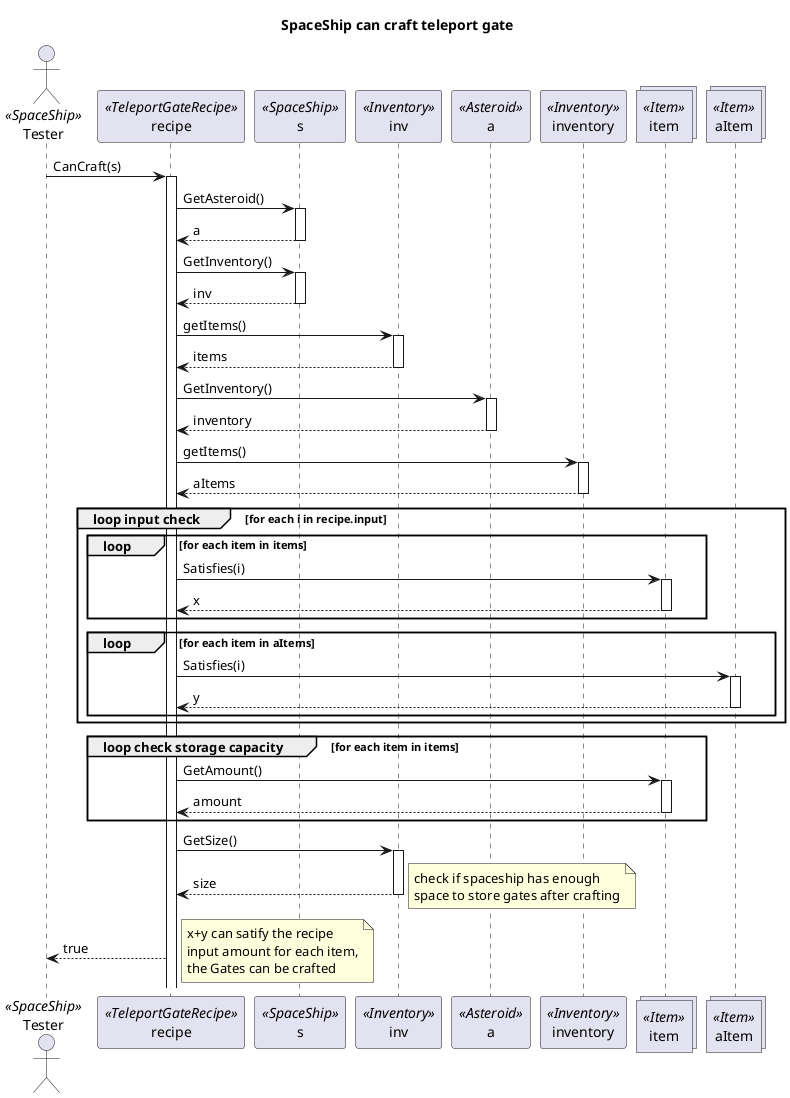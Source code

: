 @startuml
actor Tester as Tester <<SpaceShip>>
participant recipe as recipe <<TeleportGateRecipe>>
participant s as s <<SpaceShip>>
participant inv as inv <<Inventory>>
participant a as a <<Asteroid>>
participant inventory as inventory <<Inventory>>
collections item as item <<Item>>
collections aItem as aItem <<Item>>

title SpaceShip can craft teleport gate

Tester-> recipe++: CanCraft(s)
recipe -> s++: GetAsteroid()

s --> recipe--: a
recipe -> s++: GetInventory()

s --> recipe--: inv

recipe -> inv++: getItems()
inv --> recipe--: items

recipe -> a++: GetInventory()
a --> recipe--: inventory

recipe -> inventory++: getItems()
inventory --> recipe--: aItems

group loop input check[for each i in recipe.input]

    group loop [for each item in items]
        recipe -> item++: Satisfies(i)
        item --> recipe--: x
    end

    group loop [for each item in aItems]
        recipe -> aItem++: Satisfies(i)
        aItem --> recipe--: y
    end
end

group loop check storage capacity [for each item in items]
recipe -> item++: GetAmount()
item-->recipe--: amount
end

recipe -> inv++: GetSize()
inv-->recipe--: size

note right
check if spaceship has enough
space to store gates after crafting
end note

recipe --> Tester: true

note right
x+y can satify the recipe
input amount for each item,
the Gates can be crafted
end note

@enduml